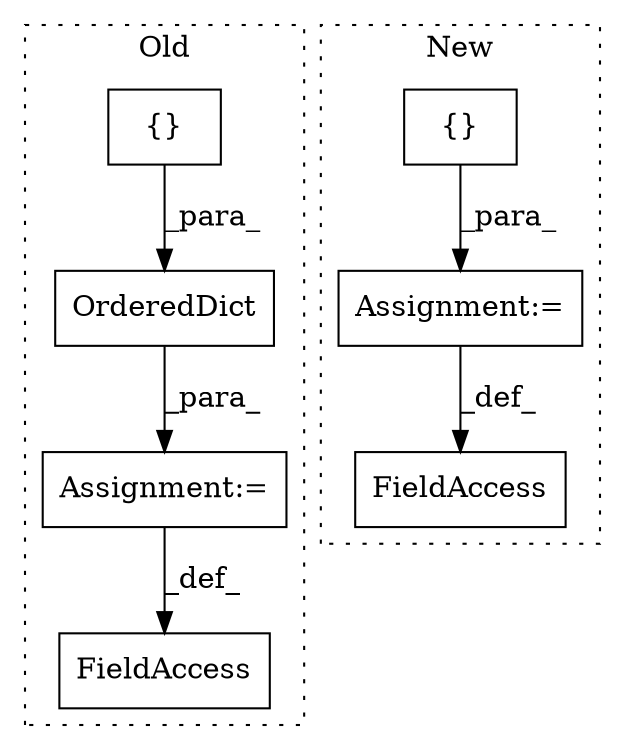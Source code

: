 digraph G {
subgraph cluster0 {
1 [label="OrderedDict" a="32" s="392,2960" l="12,1" shape="box"];
3 [label="{}" a="4" s="413,2958" l="6,2" shape="box"];
4 [label="Assignment:=" a="7" s="391" l="1" shape="box"];
7 [label="FieldAccess" a="22" s="381" l="10" shape="box"];
label = "Old";
style="dotted";
}
subgraph cluster1 {
2 [label="{}" a="4" s="413,1749" l="6,2" shape="box"];
5 [label="Assignment:=" a="7" s="391" l="1" shape="box"];
6 [label="FieldAccess" a="22" s="381" l="10" shape="box"];
label = "New";
style="dotted";
}
1 -> 4 [label="_para_"];
2 -> 5 [label="_para_"];
3 -> 1 [label="_para_"];
4 -> 7 [label="_def_"];
5 -> 6 [label="_def_"];
}